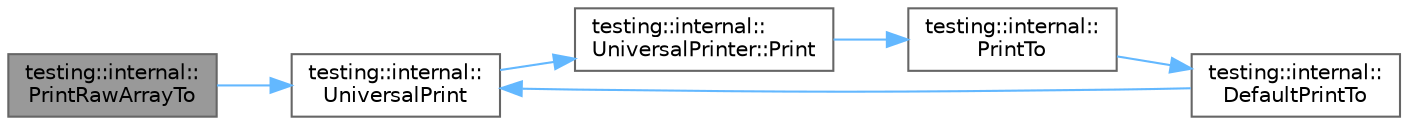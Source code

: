 digraph "testing::internal::PrintRawArrayTo"
{
 // LATEX_PDF_SIZE
  bgcolor="transparent";
  edge [fontname=Helvetica,fontsize=10,labelfontname=Helvetica,labelfontsize=10];
  node [fontname=Helvetica,fontsize=10,shape=box,height=0.2,width=0.4];
  rankdir="LR";
  Node1 [id="Node000001",label="testing::internal::\lPrintRawArrayTo",height=0.2,width=0.4,color="gray40", fillcolor="grey60", style="filled", fontcolor="black",tooltip=" "];
  Node1 -> Node2 [id="edge1_Node000001_Node000002",color="steelblue1",style="solid",tooltip=" "];
  Node2 [id="Node000002",label="testing::internal::\lUniversalPrint",height=0.2,width=0.4,color="grey40", fillcolor="white", style="filled",URL="$namespacetesting_1_1internal.html#a30708fa2bacf11895b03bdb21eb72309",tooltip=" "];
  Node2 -> Node3 [id="edge2_Node000002_Node000003",color="steelblue1",style="solid",tooltip=" "];
  Node3 [id="Node000003",label="testing::internal::\lUniversalPrinter::Print",height=0.2,width=0.4,color="grey40", fillcolor="white", style="filled",URL="$classtesting_1_1internal_1_1_universal_printer.html#aecec021e1abbaa260b701e24e3fe33eb",tooltip=" "];
  Node3 -> Node4 [id="edge3_Node000003_Node000004",color="steelblue1",style="solid",tooltip=" "];
  Node4 [id="Node000004",label="testing::internal::\lPrintTo",height=0.2,width=0.4,color="grey40", fillcolor="white", style="filled",URL="$namespacetesting_1_1internal.html#adb3c27150dbe661db0e0c4be27533460",tooltip=" "];
  Node4 -> Node5 [id="edge4_Node000004_Node000005",color="steelblue1",style="solid",tooltip=" "];
  Node5 [id="Node000005",label="testing::internal::\lDefaultPrintTo",height=0.2,width=0.4,color="grey40", fillcolor="white", style="filled",URL="$namespacetesting_1_1internal.html#a2e96c98d5bd8ee4a1b92f8e3cde7dd40",tooltip=" "];
  Node5 -> Node2 [id="edge5_Node000005_Node000002",color="steelblue1",style="solid",tooltip=" "];
}
